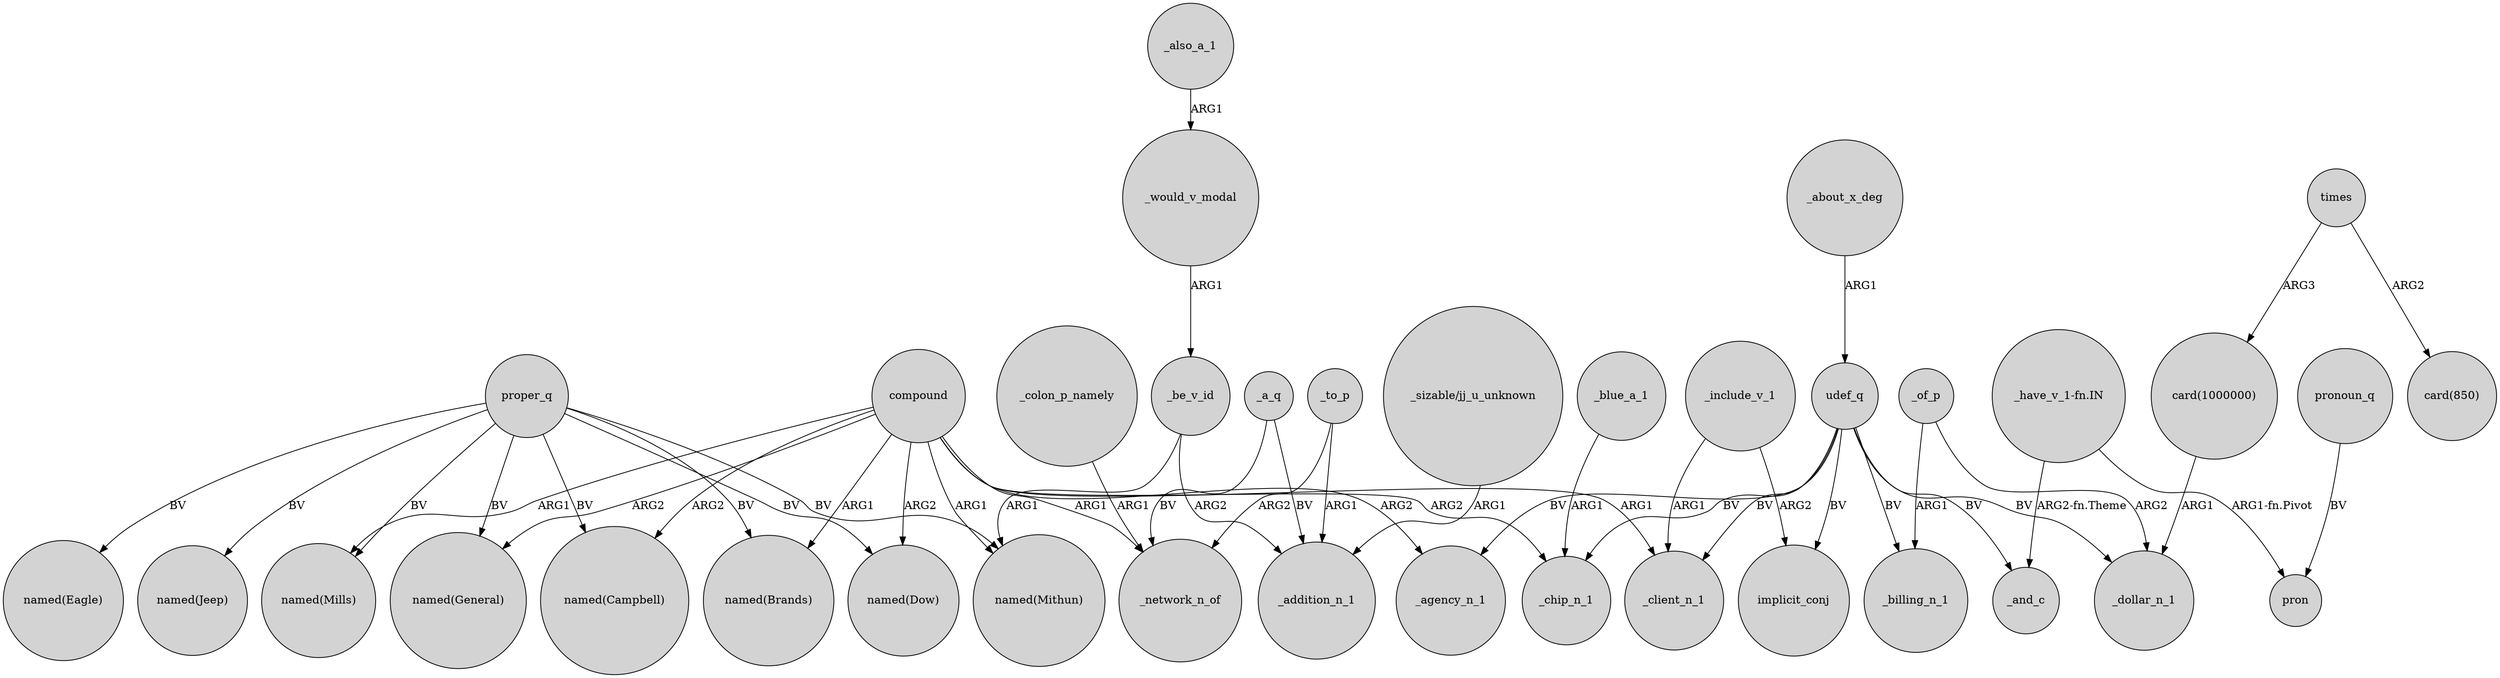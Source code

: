 digraph {
	node [shape=circle style=filled]
	"card(1000000)" -> _dollar_n_1 [label=ARG1]
	proper_q -> "named(Eagle)" [label=BV]
	times -> "card(850)" [label=ARG2]
	compound -> "named(Brands)" [label=ARG1]
	compound -> "named(Dow)" [label=ARG2]
	compound -> "named(Mills)" [label=ARG1]
	proper_q -> "named(Mithun)" [label=BV]
	compound -> _client_n_1 [label=ARG1]
	proper_q -> "named(General)" [label=BV]
	udef_q -> _chip_n_1 [label=BV]
	proper_q -> "named(Dow)" [label=BV]
	proper_q -> "named(Campbell)" [label=BV]
	_would_v_modal -> _be_v_id [label=ARG1]
	"_have_v_1-fn.IN" -> _and_c [label="ARG2-fn.Theme"]
	_colon_p_namely -> _network_n_of [label=ARG1]
	compound -> "named(General)" [label=ARG2]
	_include_v_1 -> implicit_conj [label=ARG2]
	_about_x_deg -> udef_q [label=ARG1]
	"_have_v_1-fn.IN" -> pron [label="ARG1-fn.Pivot"]
	udef_q -> implicit_conj [label=BV]
	_of_p -> _billing_n_1 [label=ARG1]
	"_sizable/jj_u_unknown" -> _addition_n_1 [label=ARG1]
	compound -> "named(Campbell)" [label=ARG2]
	_a_q -> _network_n_of [label=BV]
	_to_p -> _network_n_of [label=ARG2]
	compound -> _chip_n_1 [label=ARG2]
	pronoun_q -> pron [label=BV]
	compound -> "named(Mithun)" [label=ARG1]
	_also_a_1 -> _would_v_modal [label=ARG1]
	times -> "card(1000000)" [label=ARG3]
	proper_q -> "named(Mills)" [label=BV]
	_be_v_id -> "named(Mithun)" [label=ARG1]
	udef_q -> _billing_n_1 [label=BV]
	udef_q -> _client_n_1 [label=BV]
	_a_q -> _addition_n_1 [label=BV]
	udef_q -> _agency_n_1 [label=BV]
	_blue_a_1 -> _chip_n_1 [label=ARG1]
	proper_q -> "named(Jeep)" [label=BV]
	_be_v_id -> _addition_n_1 [label=ARG2]
	_of_p -> _dollar_n_1 [label=ARG2]
	_include_v_1 -> _client_n_1 [label=ARG1]
	udef_q -> _and_c [label=BV]
	compound -> _network_n_of [label=ARG1]
	proper_q -> "named(Brands)" [label=BV]
	_to_p -> _addition_n_1 [label=ARG1]
	compound -> _agency_n_1 [label=ARG2]
	udef_q -> _dollar_n_1 [label=BV]
}
